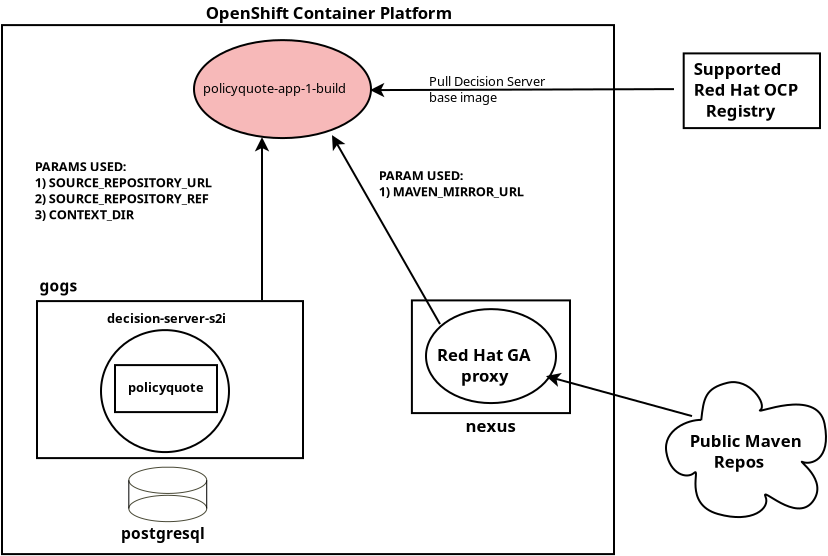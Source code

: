 <?xml version="1.0" encoding="UTF-8"?>
<dia:diagram xmlns:dia="http://www.lysator.liu.se/~alla/dia/">
  <dia:layer name="components" visible="true">
    <dia:object type="Network - Cloud" version="1" id="O0">
      <dia:attribute name="obj_pos">
        <dia:point val="45.3,36.1"/>
      </dia:attribute>
      <dia:attribute name="obj_bb">
        <dia:rectangle val="45.3,36.1;53.3,42.85"/>
      </dia:attribute>
      <dia:attribute name="meta">
        <dia:composite type="dict"/>
      </dia:attribute>
      <dia:attribute name="elem_corner">
        <dia:point val="45.3,36.1"/>
      </dia:attribute>
      <dia:attribute name="elem_width">
        <dia:real val="8"/>
      </dia:attribute>
      <dia:attribute name="elem_height">
        <dia:real val="6.75"/>
      </dia:attribute>
      <dia:attribute name="line_width">
        <dia:real val="0.1"/>
      </dia:attribute>
      <dia:attribute name="line_colour">
        <dia:color val="#000000"/>
      </dia:attribute>
      <dia:attribute name="fill_colour">
        <dia:color val="#ffffff"/>
      </dia:attribute>
      <dia:attribute name="show_background">
        <dia:boolean val="false"/>
      </dia:attribute>
      <dia:attribute name="line_style">
        <dia:enum val="0"/>
        <dia:real val="1"/>
      </dia:attribute>
      <dia:attribute name="padding">
        <dia:real val="0.1"/>
      </dia:attribute>
      <dia:attribute name="text">
        <dia:composite type="text">
          <dia:attribute name="string">
            <dia:string>##</dia:string>
          </dia:attribute>
          <dia:attribute name="font">
            <dia:font family="sans" style="0" name="Helvetica"/>
          </dia:attribute>
          <dia:attribute name="height">
            <dia:real val="0.8"/>
          </dia:attribute>
          <dia:attribute name="pos">
            <dia:point val="49.514,39.794"/>
          </dia:attribute>
          <dia:attribute name="color">
            <dia:color val="#000000"/>
          </dia:attribute>
          <dia:attribute name="alignment">
            <dia:enum val="1"/>
          </dia:attribute>
        </dia:composite>
      </dia:attribute>
      <dia:attribute name="flip_horizontal">
        <dia:boolean val="false"/>
      </dia:attribute>
      <dia:attribute name="flip_vertical">
        <dia:boolean val="false"/>
      </dia:attribute>
      <dia:attribute name="subscale">
        <dia:real val="1"/>
      </dia:attribute>
    </dia:object>
    <dia:object type="Standard - Text" version="1" id="O1">
      <dia:attribute name="obj_pos">
        <dia:point val="46.485,39.34"/>
      </dia:attribute>
      <dia:attribute name="obj_bb">
        <dia:rectangle val="46.485,38.565;52.745,40.581"/>
      </dia:attribute>
      <dia:attribute name="text">
        <dia:composite type="text">
          <dia:attribute name="string">
            <dia:string>#Public Maven
      Repos#</dia:string>
          </dia:attribute>
          <dia:attribute name="font">
            <dia:font family="sans" style="80" name="Helvetica-Bold"/>
          </dia:attribute>
          <dia:attribute name="height">
            <dia:real val="1.044"/>
          </dia:attribute>
          <dia:attribute name="pos">
            <dia:point val="46.485,39.34"/>
          </dia:attribute>
          <dia:attribute name="color">
            <dia:color val="#000000"/>
          </dia:attribute>
          <dia:attribute name="alignment">
            <dia:enum val="0"/>
          </dia:attribute>
        </dia:composite>
      </dia:attribute>
      <dia:attribute name="valign">
        <dia:enum val="3"/>
      </dia:attribute>
    </dia:object>
    <dia:object type="Standard - Box" version="0" id="O2">
      <dia:attribute name="obj_pos">
        <dia:point val="46.185,19.665"/>
      </dia:attribute>
      <dia:attribute name="obj_bb">
        <dia:rectangle val="46.135,19.615;53.05,23.45"/>
      </dia:attribute>
      <dia:attribute name="elem_corner">
        <dia:point val="46.185,19.665"/>
      </dia:attribute>
      <dia:attribute name="elem_width">
        <dia:real val="6.815"/>
      </dia:attribute>
      <dia:attribute name="elem_height">
        <dia:real val="3.735"/>
      </dia:attribute>
      <dia:attribute name="border_width">
        <dia:real val="0.1"/>
      </dia:attribute>
      <dia:attribute name="show_background">
        <dia:boolean val="false"/>
      </dia:attribute>
    </dia:object>
    <dia:object type="Standard - Text" version="1" id="O3">
      <dia:attribute name="obj_pos">
        <dia:point val="46.685,20.74"/>
      </dia:attribute>
      <dia:attribute name="obj_bb">
        <dia:rectangle val="46.685,19.965;52.67,23.024"/>
      </dia:attribute>
      <dia:attribute name="text">
        <dia:composite type="text">
          <dia:attribute name="string">
            <dia:string>#Supported
Red Hat OCP
   Registry#</dia:string>
          </dia:attribute>
          <dia:attribute name="font">
            <dia:font family="sans" style="80" name="Helvetica-Bold"/>
          </dia:attribute>
          <dia:attribute name="height">
            <dia:real val="1.044"/>
          </dia:attribute>
          <dia:attribute name="pos">
            <dia:point val="46.685,20.74"/>
          </dia:attribute>
          <dia:attribute name="color">
            <dia:color val="#000000"/>
          </dia:attribute>
          <dia:attribute name="alignment">
            <dia:enum val="0"/>
          </dia:attribute>
        </dia:composite>
      </dia:attribute>
      <dia:attribute name="valign">
        <dia:enum val="3"/>
      </dia:attribute>
    </dia:object>
    <dia:object type="Standard - Box" version="0" id="O4">
      <dia:attribute name="obj_pos">
        <dia:point val="12.1,18.25"/>
      </dia:attribute>
      <dia:attribute name="obj_bb">
        <dia:rectangle val="12.05,18.2;42.75,44.75"/>
      </dia:attribute>
      <dia:attribute name="elem_corner">
        <dia:point val="12.1,18.25"/>
      </dia:attribute>
      <dia:attribute name="elem_width">
        <dia:real val="30.6"/>
      </dia:attribute>
      <dia:attribute name="elem_height">
        <dia:real val="26.45"/>
      </dia:attribute>
      <dia:attribute name="border_width">
        <dia:real val="0.1"/>
      </dia:attribute>
      <dia:attribute name="show_background">
        <dia:boolean val="false"/>
      </dia:attribute>
    </dia:object>
    <dia:object type="Standard - Text" version="1" id="O5">
      <dia:attribute name="obj_pos">
        <dia:point val="22.285,17.94"/>
      </dia:attribute>
      <dia:attribute name="obj_bb">
        <dia:rectangle val="22.285,17.165;36.26,18.137"/>
      </dia:attribute>
      <dia:attribute name="text">
        <dia:composite type="text">
          <dia:attribute name="string">
            <dia:string>#OpenShift Container Platform#</dia:string>
          </dia:attribute>
          <dia:attribute name="font">
            <dia:font family="sans" style="80" name="Helvetica-Bold"/>
          </dia:attribute>
          <dia:attribute name="height">
            <dia:real val="1.044"/>
          </dia:attribute>
          <dia:attribute name="pos">
            <dia:point val="22.285,17.94"/>
          </dia:attribute>
          <dia:attribute name="color">
            <dia:color val="#000000"/>
          </dia:attribute>
          <dia:attribute name="alignment">
            <dia:enum val="0"/>
          </dia:attribute>
        </dia:composite>
      </dia:attribute>
      <dia:attribute name="valign">
        <dia:enum val="3"/>
      </dia:attribute>
    </dia:object>
  </dia:layer>
  <dia:layer name="gogs install" visible="true">
    <dia:object type="Standard - Box" version="0" id="O6">
      <dia:attribute name="obj_pos">
        <dia:point val="13.85,32.05"/>
      </dia:attribute>
      <dia:attribute name="obj_bb">
        <dia:rectangle val="13.8,32;27.2,39.95"/>
      </dia:attribute>
      <dia:attribute name="elem_corner">
        <dia:point val="13.85,32.05"/>
      </dia:attribute>
      <dia:attribute name="elem_width">
        <dia:real val="13.3"/>
      </dia:attribute>
      <dia:attribute name="elem_height">
        <dia:real val="7.85"/>
      </dia:attribute>
      <dia:attribute name="border_width">
        <dia:real val="0.1"/>
      </dia:attribute>
      <dia:attribute name="show_background">
        <dia:boolean val="false"/>
      </dia:attribute>
    </dia:object>
    <dia:object type="Cisco - Relational Database" version="1" id="O7">
      <dia:attribute name="obj_pos">
        <dia:point val="18.441,40.35"/>
      </dia:attribute>
      <dia:attribute name="obj_bb">
        <dia:rectangle val="18.44,40.349;22.36,43.101"/>
      </dia:attribute>
      <dia:attribute name="meta">
        <dia:composite type="dict"/>
      </dia:attribute>
      <dia:attribute name="elem_corner">
        <dia:point val="18.441,40.35"/>
      </dia:attribute>
      <dia:attribute name="elem_width">
        <dia:real val="3.918"/>
      </dia:attribute>
      <dia:attribute name="elem_height">
        <dia:real val="2.75"/>
      </dia:attribute>
      <dia:attribute name="line_width">
        <dia:real val="0.2"/>
      </dia:attribute>
      <dia:attribute name="line_colour">
        <dia:color val="#000000"/>
      </dia:attribute>
      <dia:attribute name="fill_colour">
        <dia:color val="#ffffff"/>
      </dia:attribute>
      <dia:attribute name="show_background">
        <dia:boolean val="false"/>
      </dia:attribute>
      <dia:attribute name="line_style">
        <dia:enum val="0"/>
        <dia:real val="1"/>
      </dia:attribute>
      <dia:attribute name="flip_horizontal">
        <dia:boolean val="false"/>
      </dia:attribute>
      <dia:attribute name="flip_vertical">
        <dia:boolean val="false"/>
      </dia:attribute>
      <dia:attribute name="subscale">
        <dia:real val="1"/>
      </dia:attribute>
    </dia:object>
    <dia:object type="Standard - Text" version="1" id="O8">
      <dia:attribute name="obj_pos">
        <dia:point val="17.85,43.95"/>
      </dia:attribute>
      <dia:attribute name="obj_bb">
        <dia:rectangle val="17.85,43.23;22.785,44.133"/>
      </dia:attribute>
      <dia:attribute name="text">
        <dia:composite type="text">
          <dia:attribute name="string">
            <dia:string># postgresql#</dia:string>
          </dia:attribute>
          <dia:attribute name="font">
            <dia:font family="sans" style="80" name="Helvetica-Bold"/>
          </dia:attribute>
          <dia:attribute name="height">
            <dia:real val="0.969"/>
          </dia:attribute>
          <dia:attribute name="pos">
            <dia:point val="17.85,43.95"/>
          </dia:attribute>
          <dia:attribute name="color">
            <dia:color val="#000000"/>
          </dia:attribute>
          <dia:attribute name="alignment">
            <dia:enum val="0"/>
          </dia:attribute>
        </dia:composite>
      </dia:attribute>
      <dia:attribute name="valign">
        <dia:enum val="3"/>
      </dia:attribute>
    </dia:object>
    <dia:object type="Standard - Text" version="1" id="O9">
      <dia:attribute name="obj_pos">
        <dia:point val="13.975,31.575"/>
      </dia:attribute>
      <dia:attribute name="obj_bb">
        <dia:rectangle val="13.975,30.855;16.08,31.758"/>
      </dia:attribute>
      <dia:attribute name="text">
        <dia:composite type="text">
          <dia:attribute name="string">
            <dia:string>#gogs#</dia:string>
          </dia:attribute>
          <dia:attribute name="font">
            <dia:font family="sans" style="80" name="Helvetica-Bold"/>
          </dia:attribute>
          <dia:attribute name="height">
            <dia:real val="0.969"/>
          </dia:attribute>
          <dia:attribute name="pos">
            <dia:point val="13.975,31.575"/>
          </dia:attribute>
          <dia:attribute name="color">
            <dia:color val="#000000"/>
          </dia:attribute>
          <dia:attribute name="alignment">
            <dia:enum val="0"/>
          </dia:attribute>
        </dia:composite>
      </dia:attribute>
      <dia:attribute name="valign">
        <dia:enum val="3"/>
      </dia:attribute>
    </dia:object>
  </dia:layer>
  <dia:layer name="gogs components" visible="true">
    <dia:object type="Standard - Ellipse" version="0" id="O10">
      <dia:attribute name="obj_pos">
        <dia:point val="17.05,33.5"/>
      </dia:attribute>
      <dia:attribute name="obj_bb">
        <dia:rectangle val="17,33.45;23.5,39.65"/>
      </dia:attribute>
      <dia:attribute name="elem_corner">
        <dia:point val="17.05,33.5"/>
      </dia:attribute>
      <dia:attribute name="elem_width">
        <dia:real val="6.4"/>
      </dia:attribute>
      <dia:attribute name="elem_height">
        <dia:real val="6.1"/>
      </dia:attribute>
      <dia:attribute name="border_width">
        <dia:real val="0.1"/>
      </dia:attribute>
      <dia:attribute name="show_background">
        <dia:boolean val="false"/>
      </dia:attribute>
    </dia:object>
    <dia:object type="Standard - Text" version="1" id="O11">
      <dia:attribute name="obj_pos">
        <dia:point val="17.35,33.15"/>
      </dia:attribute>
      <dia:attribute name="obj_bb">
        <dia:rectangle val="17.35,32.555;24.21,33.3"/>
      </dia:attribute>
      <dia:attribute name="text">
        <dia:composite type="text">
          <dia:attribute name="string">
            <dia:string>#decision-server-s2i#</dia:string>
          </dia:attribute>
          <dia:attribute name="font">
            <dia:font family="sans" style="80" name="Helvetica-Bold"/>
          </dia:attribute>
          <dia:attribute name="height">
            <dia:real val="0.8"/>
          </dia:attribute>
          <dia:attribute name="pos">
            <dia:point val="17.35,33.15"/>
          </dia:attribute>
          <dia:attribute name="color">
            <dia:color val="#000000"/>
          </dia:attribute>
          <dia:attribute name="alignment">
            <dia:enum val="0"/>
          </dia:attribute>
        </dia:composite>
      </dia:attribute>
      <dia:attribute name="valign">
        <dia:enum val="3"/>
      </dia:attribute>
    </dia:object>
    <dia:object type="Standard - Text" version="1" id="O12">
      <dia:attribute name="obj_pos">
        <dia:point val="18.7,35.6"/>
      </dia:attribute>
      <dia:attribute name="obj_bb">
        <dia:rectangle val="18.7,35.005;18.7,35.75"/>
      </dia:attribute>
      <dia:attribute name="text">
        <dia:composite type="text">
          <dia:attribute name="string">
            <dia:string>##</dia:string>
          </dia:attribute>
          <dia:attribute name="font">
            <dia:font family="sans" style="0" name="Helvetica"/>
          </dia:attribute>
          <dia:attribute name="height">
            <dia:real val="0.8"/>
          </dia:attribute>
          <dia:attribute name="pos">
            <dia:point val="18.7,35.6"/>
          </dia:attribute>
          <dia:attribute name="color">
            <dia:color val="#000000"/>
          </dia:attribute>
          <dia:attribute name="alignment">
            <dia:enum val="0"/>
          </dia:attribute>
        </dia:composite>
      </dia:attribute>
      <dia:attribute name="valign">
        <dia:enum val="3"/>
      </dia:attribute>
    </dia:object>
    <dia:object type="Standard - Text" version="1" id="O13">
      <dia:attribute name="obj_pos">
        <dia:point val="18.4,36.6"/>
      </dia:attribute>
      <dia:attribute name="obj_bb">
        <dia:rectangle val="18.4,36.005;22.628,36.75"/>
      </dia:attribute>
      <dia:attribute name="text">
        <dia:composite type="text">
          <dia:attribute name="string">
            <dia:string>#policyquote#</dia:string>
          </dia:attribute>
          <dia:attribute name="font">
            <dia:font family="sans" style="80" name="Helvetica-Bold"/>
          </dia:attribute>
          <dia:attribute name="height">
            <dia:real val="0.8"/>
          </dia:attribute>
          <dia:attribute name="pos">
            <dia:point val="18.4,36.6"/>
          </dia:attribute>
          <dia:attribute name="color">
            <dia:color val="#000000"/>
          </dia:attribute>
          <dia:attribute name="alignment">
            <dia:enum val="0"/>
          </dia:attribute>
        </dia:composite>
      </dia:attribute>
      <dia:attribute name="valign">
        <dia:enum val="3"/>
      </dia:attribute>
    </dia:object>
    <dia:object type="Standard - Box" version="0" id="O14">
      <dia:attribute name="obj_pos">
        <dia:point val="17.75,35.25"/>
      </dia:attribute>
      <dia:attribute name="obj_bb">
        <dia:rectangle val="17.7,35.2;22.9,37.65"/>
      </dia:attribute>
      <dia:attribute name="elem_corner">
        <dia:point val="17.75,35.25"/>
      </dia:attribute>
      <dia:attribute name="elem_width">
        <dia:real val="5.1"/>
      </dia:attribute>
      <dia:attribute name="elem_height">
        <dia:real val="2.35"/>
      </dia:attribute>
      <dia:attribute name="border_width">
        <dia:real val="0.1"/>
      </dia:attribute>
      <dia:attribute name="show_background">
        <dia:boolean val="false"/>
      </dia:attribute>
    </dia:object>
  </dia:layer>
  <dia:layer name="Nexus install" visible="true">
    <dia:object type="Standard - Box" version="0" id="O15">
      <dia:attribute name="obj_pos">
        <dia:point val="32.595,32.015"/>
      </dia:attribute>
      <dia:attribute name="obj_bb">
        <dia:rectangle val="32.545,31.965;40.55,37.7"/>
      </dia:attribute>
      <dia:attribute name="elem_corner">
        <dia:point val="32.595,32.015"/>
      </dia:attribute>
      <dia:attribute name="elem_width">
        <dia:real val="7.905"/>
      </dia:attribute>
      <dia:attribute name="elem_height">
        <dia:real val="5.635"/>
      </dia:attribute>
      <dia:attribute name="border_width">
        <dia:real val="0.1"/>
      </dia:attribute>
      <dia:attribute name="show_background">
        <dia:boolean val="false"/>
      </dia:attribute>
    </dia:object>
    <dia:object type="Standard - Text" version="1" id="O16">
      <dia:attribute name="obj_pos">
        <dia:point val="35.27,38.59"/>
      </dia:attribute>
      <dia:attribute name="obj_bb">
        <dia:rectangle val="35.27,37.815;38.062,38.788"/>
      </dia:attribute>
      <dia:attribute name="text">
        <dia:composite type="text">
          <dia:attribute name="string">
            <dia:string>#nexus#</dia:string>
          </dia:attribute>
          <dia:attribute name="font">
            <dia:font family="sans" style="80" name="Helvetica-Bold"/>
          </dia:attribute>
          <dia:attribute name="height">
            <dia:real val="1.044"/>
          </dia:attribute>
          <dia:attribute name="pos">
            <dia:point val="35.27,38.59"/>
          </dia:attribute>
          <dia:attribute name="color">
            <dia:color val="#000000"/>
          </dia:attribute>
          <dia:attribute name="alignment">
            <dia:enum val="0"/>
          </dia:attribute>
        </dia:composite>
      </dia:attribute>
      <dia:attribute name="valign">
        <dia:enum val="3"/>
      </dia:attribute>
    </dia:object>
  </dia:layer>
  <dia:layer name="nexus components" visible="true">
    <dia:object type="Standard - Ellipse" version="0" id="O17">
      <dia:attribute name="obj_pos">
        <dia:point val="33.3,32.45"/>
      </dia:attribute>
      <dia:attribute name="obj_bb">
        <dia:rectangle val="33.25,32.4;39.85,37.2"/>
      </dia:attribute>
      <dia:attribute name="elem_corner">
        <dia:point val="33.3,32.45"/>
      </dia:attribute>
      <dia:attribute name="elem_width">
        <dia:real val="6.5"/>
      </dia:attribute>
      <dia:attribute name="elem_height">
        <dia:real val="4.7"/>
      </dia:attribute>
      <dia:attribute name="border_width">
        <dia:real val="0.1"/>
      </dia:attribute>
      <dia:attribute name="show_background">
        <dia:boolean val="false"/>
      </dia:attribute>
    </dia:object>
    <dia:object type="Standard - Text" version="1" id="O18">
      <dia:attribute name="obj_pos">
        <dia:point val="33.845,35.04"/>
      </dia:attribute>
      <dia:attribute name="obj_bb">
        <dia:rectangle val="33.845,34.265;39.225,36.281"/>
      </dia:attribute>
      <dia:attribute name="text">
        <dia:composite type="text">
          <dia:attribute name="string">
            <dia:string>#Red Hat GA
      proxy#</dia:string>
          </dia:attribute>
          <dia:attribute name="font">
            <dia:font family="sans" style="80" name="Helvetica-Bold"/>
          </dia:attribute>
          <dia:attribute name="height">
            <dia:real val="1.044"/>
          </dia:attribute>
          <dia:attribute name="pos">
            <dia:point val="33.845,35.04"/>
          </dia:attribute>
          <dia:attribute name="color">
            <dia:color val="#000000"/>
          </dia:attribute>
          <dia:attribute name="alignment">
            <dia:enum val="0"/>
          </dia:attribute>
        </dia:composite>
      </dia:attribute>
      <dia:attribute name="valign">
        <dia:enum val="3"/>
      </dia:attribute>
    </dia:object>
  </dia:layer>
  <dia:layer name="policyquote-builder" visible="true">
    <dia:object type="Standard - Ellipse" version="0" id="O19">
      <dia:attribute name="obj_pos">
        <dia:point val="21.7,19"/>
      </dia:attribute>
      <dia:attribute name="obj_bb">
        <dia:rectangle val="21.65,18.95;30.6,23.95"/>
      </dia:attribute>
      <dia:attribute name="elem_corner">
        <dia:point val="21.7,19"/>
      </dia:attribute>
      <dia:attribute name="elem_width">
        <dia:real val="8.85"/>
      </dia:attribute>
      <dia:attribute name="elem_height">
        <dia:real val="4.9"/>
      </dia:attribute>
      <dia:attribute name="border_width">
        <dia:real val="0.1"/>
      </dia:attribute>
      <dia:attribute name="inner_color">
        <dia:color val="#f7b9b9"/>
      </dia:attribute>
    </dia:object>
    <dia:object type="Standard - Text" version="1" id="O20">
      <dia:attribute name="obj_pos">
        <dia:point val="22.15,21.65"/>
      </dia:attribute>
      <dia:attribute name="obj_bb">
        <dia:rectangle val="22.15,21.055;29.767,21.8"/>
      </dia:attribute>
      <dia:attribute name="text">
        <dia:composite type="text">
          <dia:attribute name="string">
            <dia:string>#policyquote-app-1-build#</dia:string>
          </dia:attribute>
          <dia:attribute name="font">
            <dia:font family="sans" style="0" name="Helvetica"/>
          </dia:attribute>
          <dia:attribute name="height">
            <dia:real val="0.8"/>
          </dia:attribute>
          <dia:attribute name="pos">
            <dia:point val="22.15,21.65"/>
          </dia:attribute>
          <dia:attribute name="color">
            <dia:color val="#000000"/>
          </dia:attribute>
          <dia:attribute name="alignment">
            <dia:enum val="0"/>
          </dia:attribute>
        </dia:composite>
      </dia:attribute>
      <dia:attribute name="valign">
        <dia:enum val="3"/>
      </dia:attribute>
    </dia:object>
  </dia:layer>
  <dia:layer name="s2i-builder-pre" visible="true" active="true">
    <dia:object type="Standard - Line" version="0" id="O21">
      <dia:attribute name="obj_pos">
        <dia:point val="25.1,32"/>
      </dia:attribute>
      <dia:attribute name="obj_bb">
        <dia:rectangle val="24.738,23.738;25.462,32.05"/>
      </dia:attribute>
      <dia:attribute name="conn_endpoints">
        <dia:point val="25.1,32"/>
        <dia:point val="25.1,23.85"/>
      </dia:attribute>
      <dia:attribute name="numcp">
        <dia:int val="1"/>
      </dia:attribute>
      <dia:attribute name="end_arrow">
        <dia:enum val="22"/>
      </dia:attribute>
      <dia:attribute name="end_arrow_length">
        <dia:real val="0.5"/>
      </dia:attribute>
      <dia:attribute name="end_arrow_width">
        <dia:real val="0.5"/>
      </dia:attribute>
    </dia:object>
    <dia:object type="Standard - Line" version="0" id="O22">
      <dia:attribute name="obj_pos">
        <dia:point val="34,33.2"/>
      </dia:attribute>
      <dia:attribute name="obj_bb">
        <dia:rectangle val="28.531,23.653;34.068,33.268"/>
      </dia:attribute>
      <dia:attribute name="conn_endpoints">
        <dia:point val="34,33.2"/>
        <dia:point val="28.6,23.75"/>
      </dia:attribute>
      <dia:attribute name="numcp">
        <dia:int val="1"/>
      </dia:attribute>
      <dia:attribute name="end_arrow">
        <dia:enum val="22"/>
      </dia:attribute>
      <dia:attribute name="end_arrow_length">
        <dia:real val="0.5"/>
      </dia:attribute>
      <dia:attribute name="end_arrow_width">
        <dia:real val="0.5"/>
      </dia:attribute>
    </dia:object>
    <dia:object type="Standard - Line" version="0" id="O23">
      <dia:attribute name="obj_pos">
        <dia:point val="46.6,37.8"/>
      </dia:attribute>
      <dia:attribute name="obj_bb">
        <dia:rectangle val="39.192,35.613;46.661,37.861"/>
      </dia:attribute>
      <dia:attribute name="conn_endpoints">
        <dia:point val="46.6,37.8"/>
        <dia:point val="39.3,35.8"/>
      </dia:attribute>
      <dia:attribute name="numcp">
        <dia:int val="1"/>
      </dia:attribute>
      <dia:attribute name="end_arrow">
        <dia:enum val="22"/>
      </dia:attribute>
      <dia:attribute name="end_arrow_length">
        <dia:real val="0.5"/>
      </dia:attribute>
      <dia:attribute name="end_arrow_width">
        <dia:real val="0.5"/>
      </dia:attribute>
    </dia:object>
    <dia:object type="Standard - Line" version="0" id="O24">
      <dia:attribute name="obj_pos">
        <dia:point val="45.7,21.45"/>
      </dia:attribute>
      <dia:attribute name="obj_bb">
        <dia:rectangle val="30.388,21.136;45.75,21.86"/>
      </dia:attribute>
      <dia:attribute name="conn_endpoints">
        <dia:point val="45.7,21.45"/>
        <dia:point val="30.5,21.5"/>
      </dia:attribute>
      <dia:attribute name="numcp">
        <dia:int val="1"/>
      </dia:attribute>
      <dia:attribute name="end_arrow">
        <dia:enum val="22"/>
      </dia:attribute>
      <dia:attribute name="end_arrow_length">
        <dia:real val="0.5"/>
      </dia:attribute>
      <dia:attribute name="end_arrow_width">
        <dia:real val="0.5"/>
      </dia:attribute>
    </dia:object>
    <dia:object type="Standard - Text" version="1" id="O25">
      <dia:attribute name="obj_pos">
        <dia:point val="33.45,21.3"/>
      </dia:attribute>
      <dia:attribute name="obj_bb">
        <dia:rectangle val="33.45,20.705;39.818,22.25"/>
      </dia:attribute>
      <dia:attribute name="text">
        <dia:composite type="text">
          <dia:attribute name="string">
            <dia:string>#Pull Decision Server
base image#</dia:string>
          </dia:attribute>
          <dia:attribute name="font">
            <dia:font family="sans" style="0" name="Helvetica"/>
          </dia:attribute>
          <dia:attribute name="height">
            <dia:real val="0.8"/>
          </dia:attribute>
          <dia:attribute name="pos">
            <dia:point val="33.45,21.3"/>
          </dia:attribute>
          <dia:attribute name="color">
            <dia:color val="#000000"/>
          </dia:attribute>
          <dia:attribute name="alignment">
            <dia:enum val="0"/>
          </dia:attribute>
        </dia:composite>
      </dia:attribute>
      <dia:attribute name="valign">
        <dia:enum val="3"/>
      </dia:attribute>
    </dia:object>
    <dia:object type="Standard - Text" version="1" id="O26">
      <dia:attribute name="obj_pos">
        <dia:point val="13.735,25.56"/>
      </dia:attribute>
      <dia:attribute name="obj_bb">
        <dia:rectangle val="13.735,24.965;24.225,28.11"/>
      </dia:attribute>
      <dia:attribute name="text">
        <dia:composite type="text">
          <dia:attribute name="string">
            <dia:string>#PARAMS USED:
1) SOURCE_REPOSITORY_URL
2) SOURCE_REPOSITORY_REF
3) CONTEXT_DIR#</dia:string>
          </dia:attribute>
          <dia:attribute name="font">
            <dia:font family="sans" style="80" name="Helvetica-Bold"/>
          </dia:attribute>
          <dia:attribute name="height">
            <dia:real val="0.8"/>
          </dia:attribute>
          <dia:attribute name="pos">
            <dia:point val="13.735,25.56"/>
          </dia:attribute>
          <dia:attribute name="color">
            <dia:color val="#000000"/>
          </dia:attribute>
          <dia:attribute name="alignment">
            <dia:enum val="0"/>
          </dia:attribute>
        </dia:composite>
      </dia:attribute>
      <dia:attribute name="valign">
        <dia:enum val="3"/>
      </dia:attribute>
    </dia:object>
    <dia:object type="Standard - Text" version="1" id="O27">
      <dia:attribute name="obj_pos">
        <dia:point val="30.935,26.01"/>
      </dia:attribute>
      <dia:attribute name="obj_bb">
        <dia:rectangle val="30.935,25.415;39.41,26.96"/>
      </dia:attribute>
      <dia:attribute name="text">
        <dia:composite type="text">
          <dia:attribute name="string">
            <dia:string>#PARAM USED:
1) MAVEN_MIRROR_URL#</dia:string>
          </dia:attribute>
          <dia:attribute name="font">
            <dia:font family="sans" style="80" name="Helvetica-Bold"/>
          </dia:attribute>
          <dia:attribute name="height">
            <dia:real val="0.8"/>
          </dia:attribute>
          <dia:attribute name="pos">
            <dia:point val="30.935,26.01"/>
          </dia:attribute>
          <dia:attribute name="color">
            <dia:color val="#000000"/>
          </dia:attribute>
          <dia:attribute name="alignment">
            <dia:enum val="0"/>
          </dia:attribute>
        </dia:composite>
      </dia:attribute>
      <dia:attribute name="valign">
        <dia:enum val="3"/>
      </dia:attribute>
    </dia:object>
  </dia:layer>
</dia:diagram>
